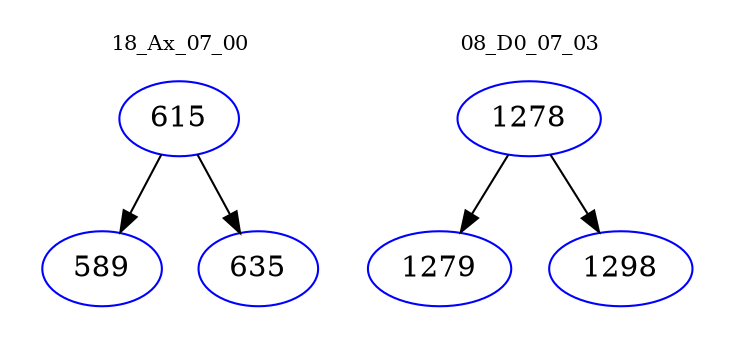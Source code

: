 digraph{
subgraph cluster_0 {
color = white
label = "18_Ax_07_00";
fontsize=10;
T0_615 [label="615", color="blue"]
T0_615 -> T0_589 [color="black"]
T0_589 [label="589", color="blue"]
T0_615 -> T0_635 [color="black"]
T0_635 [label="635", color="blue"]
}
subgraph cluster_1 {
color = white
label = "08_D0_07_03";
fontsize=10;
T1_1278 [label="1278", color="blue"]
T1_1278 -> T1_1279 [color="black"]
T1_1279 [label="1279", color="blue"]
T1_1278 -> T1_1298 [color="black"]
T1_1298 [label="1298", color="blue"]
}
}
